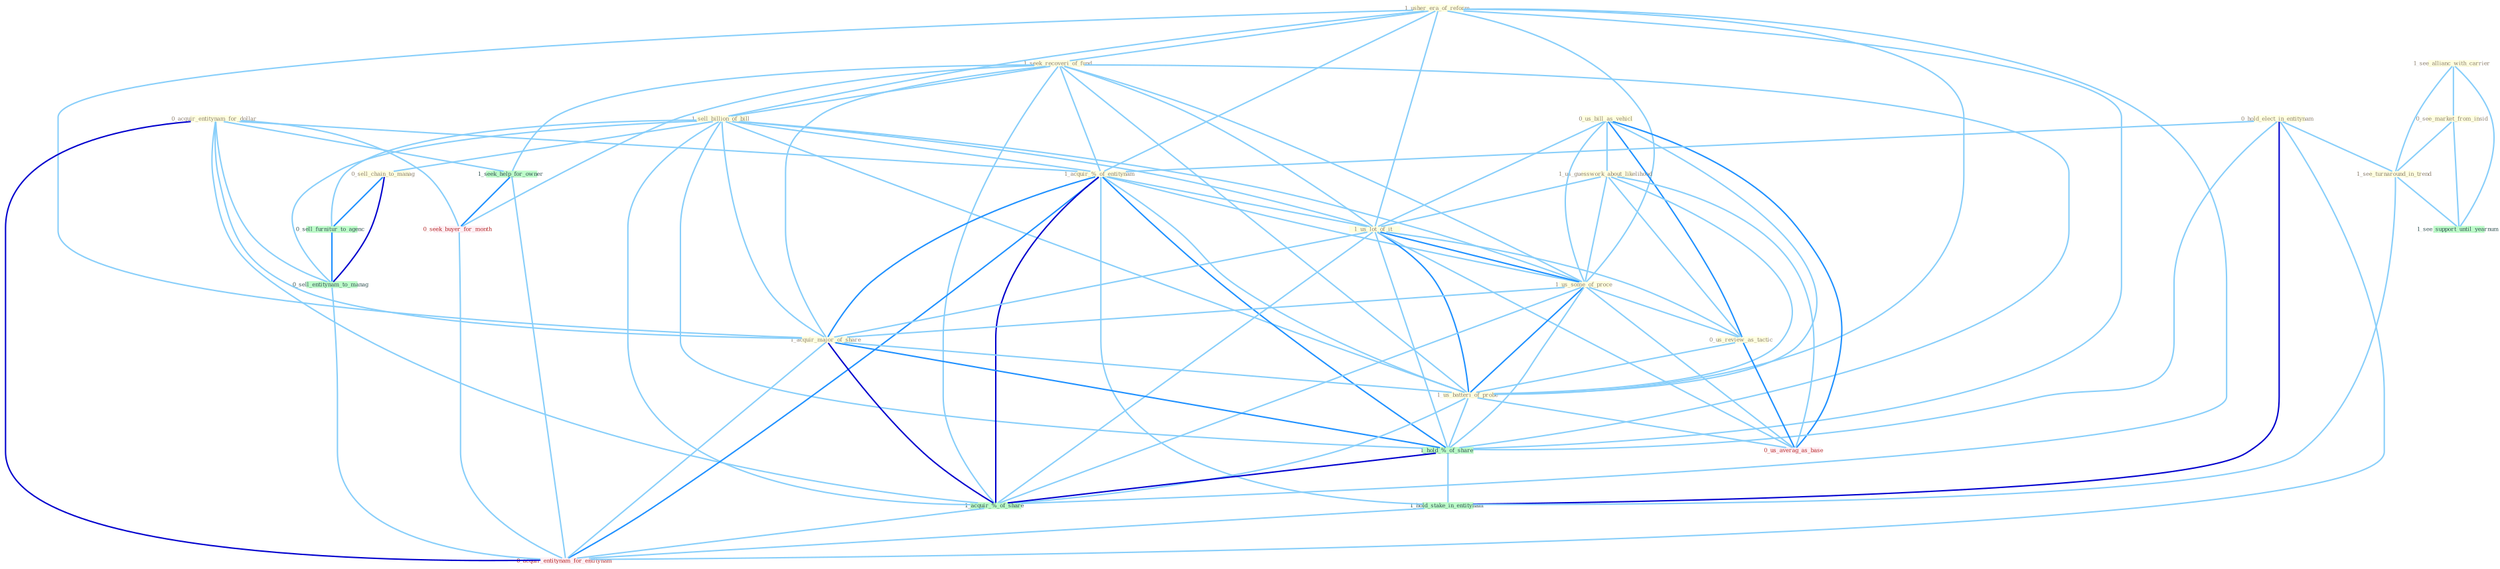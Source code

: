 Graph G{ 
    node
    [shape=polygon,style=filled,width=.5,height=.06,color="#BDFCC9",fixedsize=true,fontsize=4,
    fontcolor="#2f4f4f"];
    {node
    [color="#ffffe0", fontcolor="#8b7d6b"] "1_usher_era_of_reform " "1_see_allianc_with_carrier " "0_acquir_entitynam_for_dollar " "1_seek_recoveri_of_fund " "1_sell_billion_of_bill " "0_us_bill_as_vehicl " "0_hold_elect_in_entitynam " "0_sell_chain_to_manag " "1_us_guesswork_about_likelihood " "0_see_market_from_insid " "1_acquir_%_of_entitynam " "1_us_lot_of_it " "1_see_turnaround_in_trend " "1_us_some_of_proce " "1_acquir_major_of_share " "0_us_review_as_tactic " "1_us_batteri_of_probe "}
{node [color="#fff0f5", fontcolor="#b22222"] "0_seek_buyer_for_month " "0_us_averag_as_base " "0_acquir_entitynam_for_entitynam "}
edge [color="#B0E2FF"];

	"1_usher_era_of_reform " -- "1_seek_recoveri_of_fund " [w="1", color="#87cefa" ];
	"1_usher_era_of_reform " -- "1_sell_billion_of_bill " [w="1", color="#87cefa" ];
	"1_usher_era_of_reform " -- "1_acquir_%_of_entitynam " [w="1", color="#87cefa" ];
	"1_usher_era_of_reform " -- "1_us_lot_of_it " [w="1", color="#87cefa" ];
	"1_usher_era_of_reform " -- "1_us_some_of_proce " [w="1", color="#87cefa" ];
	"1_usher_era_of_reform " -- "1_acquir_major_of_share " [w="1", color="#87cefa" ];
	"1_usher_era_of_reform " -- "1_us_batteri_of_probe " [w="1", color="#87cefa" ];
	"1_usher_era_of_reform " -- "1_hold_%_of_share " [w="1", color="#87cefa" ];
	"1_usher_era_of_reform " -- "1_acquir_%_of_share " [w="1", color="#87cefa" ];
	"1_see_allianc_with_carrier " -- "0_see_market_from_insid " [w="1", color="#87cefa" ];
	"1_see_allianc_with_carrier " -- "1_see_turnaround_in_trend " [w="1", color="#87cefa" ];
	"1_see_allianc_with_carrier " -- "1_see_support_until_yearnum " [w="1", color="#87cefa" ];
	"0_acquir_entitynam_for_dollar " -- "1_acquir_%_of_entitynam " [w="1", color="#87cefa" ];
	"0_acquir_entitynam_for_dollar " -- "1_acquir_major_of_share " [w="1", color="#87cefa" ];
	"0_acquir_entitynam_for_dollar " -- "1_seek_help_for_owner " [w="1", color="#87cefa" ];
	"0_acquir_entitynam_for_dollar " -- "0_seek_buyer_for_month " [w="1", color="#87cefa" ];
	"0_acquir_entitynam_for_dollar " -- "1_acquir_%_of_share " [w="1", color="#87cefa" ];
	"0_acquir_entitynam_for_dollar " -- "0_sell_entitynam_to_manag " [w="1", color="#87cefa" ];
	"0_acquir_entitynam_for_dollar " -- "0_acquir_entitynam_for_entitynam " [w="3", color="#0000cd" , len=0.6];
	"1_seek_recoveri_of_fund " -- "1_sell_billion_of_bill " [w="1", color="#87cefa" ];
	"1_seek_recoveri_of_fund " -- "1_acquir_%_of_entitynam " [w="1", color="#87cefa" ];
	"1_seek_recoveri_of_fund " -- "1_us_lot_of_it " [w="1", color="#87cefa" ];
	"1_seek_recoveri_of_fund " -- "1_us_some_of_proce " [w="1", color="#87cefa" ];
	"1_seek_recoveri_of_fund " -- "1_acquir_major_of_share " [w="1", color="#87cefa" ];
	"1_seek_recoveri_of_fund " -- "1_us_batteri_of_probe " [w="1", color="#87cefa" ];
	"1_seek_recoveri_of_fund " -- "1_hold_%_of_share " [w="1", color="#87cefa" ];
	"1_seek_recoveri_of_fund " -- "1_seek_help_for_owner " [w="1", color="#87cefa" ];
	"1_seek_recoveri_of_fund " -- "0_seek_buyer_for_month " [w="1", color="#87cefa" ];
	"1_seek_recoveri_of_fund " -- "1_acquir_%_of_share " [w="1", color="#87cefa" ];
	"1_sell_billion_of_bill " -- "0_sell_chain_to_manag " [w="1", color="#87cefa" ];
	"1_sell_billion_of_bill " -- "1_acquir_%_of_entitynam " [w="1", color="#87cefa" ];
	"1_sell_billion_of_bill " -- "1_us_lot_of_it " [w="1", color="#87cefa" ];
	"1_sell_billion_of_bill " -- "1_us_some_of_proce " [w="1", color="#87cefa" ];
	"1_sell_billion_of_bill " -- "1_acquir_major_of_share " [w="1", color="#87cefa" ];
	"1_sell_billion_of_bill " -- "1_us_batteri_of_probe " [w="1", color="#87cefa" ];
	"1_sell_billion_of_bill " -- "1_hold_%_of_share " [w="1", color="#87cefa" ];
	"1_sell_billion_of_bill " -- "1_acquir_%_of_share " [w="1", color="#87cefa" ];
	"1_sell_billion_of_bill " -- "0_sell_furnitur_to_agenc " [w="1", color="#87cefa" ];
	"1_sell_billion_of_bill " -- "0_sell_entitynam_to_manag " [w="1", color="#87cefa" ];
	"0_us_bill_as_vehicl " -- "1_us_guesswork_about_likelihood " [w="1", color="#87cefa" ];
	"0_us_bill_as_vehicl " -- "1_us_lot_of_it " [w="1", color="#87cefa" ];
	"0_us_bill_as_vehicl " -- "1_us_some_of_proce " [w="1", color="#87cefa" ];
	"0_us_bill_as_vehicl " -- "0_us_review_as_tactic " [w="2", color="#1e90ff" , len=0.8];
	"0_us_bill_as_vehicl " -- "1_us_batteri_of_probe " [w="1", color="#87cefa" ];
	"0_us_bill_as_vehicl " -- "0_us_averag_as_base " [w="2", color="#1e90ff" , len=0.8];
	"0_hold_elect_in_entitynam " -- "1_acquir_%_of_entitynam " [w="1", color="#87cefa" ];
	"0_hold_elect_in_entitynam " -- "1_see_turnaround_in_trend " [w="1", color="#87cefa" ];
	"0_hold_elect_in_entitynam " -- "1_hold_%_of_share " [w="1", color="#87cefa" ];
	"0_hold_elect_in_entitynam " -- "1_hold_stake_in_entitynam " [w="3", color="#0000cd" , len=0.6];
	"0_hold_elect_in_entitynam " -- "0_acquir_entitynam_for_entitynam " [w="1", color="#87cefa" ];
	"0_sell_chain_to_manag " -- "0_sell_furnitur_to_agenc " [w="2", color="#1e90ff" , len=0.8];
	"0_sell_chain_to_manag " -- "0_sell_entitynam_to_manag " [w="3", color="#0000cd" , len=0.6];
	"1_us_guesswork_about_likelihood " -- "1_us_lot_of_it " [w="1", color="#87cefa" ];
	"1_us_guesswork_about_likelihood " -- "1_us_some_of_proce " [w="1", color="#87cefa" ];
	"1_us_guesswork_about_likelihood " -- "0_us_review_as_tactic " [w="1", color="#87cefa" ];
	"1_us_guesswork_about_likelihood " -- "1_us_batteri_of_probe " [w="1", color="#87cefa" ];
	"1_us_guesswork_about_likelihood " -- "0_us_averag_as_base " [w="1", color="#87cefa" ];
	"0_see_market_from_insid " -- "1_see_turnaround_in_trend " [w="1", color="#87cefa" ];
	"0_see_market_from_insid " -- "1_see_support_until_yearnum " [w="1", color="#87cefa" ];
	"1_acquir_%_of_entitynam " -- "1_us_lot_of_it " [w="1", color="#87cefa" ];
	"1_acquir_%_of_entitynam " -- "1_us_some_of_proce " [w="1", color="#87cefa" ];
	"1_acquir_%_of_entitynam " -- "1_acquir_major_of_share " [w="2", color="#1e90ff" , len=0.8];
	"1_acquir_%_of_entitynam " -- "1_us_batteri_of_probe " [w="1", color="#87cefa" ];
	"1_acquir_%_of_entitynam " -- "1_hold_%_of_share " [w="2", color="#1e90ff" , len=0.8];
	"1_acquir_%_of_entitynam " -- "1_hold_stake_in_entitynam " [w="1", color="#87cefa" ];
	"1_acquir_%_of_entitynam " -- "1_acquir_%_of_share " [w="3", color="#0000cd" , len=0.6];
	"1_acquir_%_of_entitynam " -- "0_acquir_entitynam_for_entitynam " [w="2", color="#1e90ff" , len=0.8];
	"1_us_lot_of_it " -- "1_us_some_of_proce " [w="2", color="#1e90ff" , len=0.8];
	"1_us_lot_of_it " -- "1_acquir_major_of_share " [w="1", color="#87cefa" ];
	"1_us_lot_of_it " -- "0_us_review_as_tactic " [w="1", color="#87cefa" ];
	"1_us_lot_of_it " -- "1_us_batteri_of_probe " [w="2", color="#1e90ff" , len=0.8];
	"1_us_lot_of_it " -- "1_hold_%_of_share " [w="1", color="#87cefa" ];
	"1_us_lot_of_it " -- "1_acquir_%_of_share " [w="1", color="#87cefa" ];
	"1_us_lot_of_it " -- "0_us_averag_as_base " [w="1", color="#87cefa" ];
	"1_see_turnaround_in_trend " -- "1_hold_stake_in_entitynam " [w="1", color="#87cefa" ];
	"1_see_turnaround_in_trend " -- "1_see_support_until_yearnum " [w="1", color="#87cefa" ];
	"1_us_some_of_proce " -- "1_acquir_major_of_share " [w="1", color="#87cefa" ];
	"1_us_some_of_proce " -- "0_us_review_as_tactic " [w="1", color="#87cefa" ];
	"1_us_some_of_proce " -- "1_us_batteri_of_probe " [w="2", color="#1e90ff" , len=0.8];
	"1_us_some_of_proce " -- "1_hold_%_of_share " [w="1", color="#87cefa" ];
	"1_us_some_of_proce " -- "1_acquir_%_of_share " [w="1", color="#87cefa" ];
	"1_us_some_of_proce " -- "0_us_averag_as_base " [w="1", color="#87cefa" ];
	"1_acquir_major_of_share " -- "1_us_batteri_of_probe " [w="1", color="#87cefa" ];
	"1_acquir_major_of_share " -- "1_hold_%_of_share " [w="2", color="#1e90ff" , len=0.8];
	"1_acquir_major_of_share " -- "1_acquir_%_of_share " [w="3", color="#0000cd" , len=0.6];
	"1_acquir_major_of_share " -- "0_acquir_entitynam_for_entitynam " [w="1", color="#87cefa" ];
	"0_us_review_as_tactic " -- "1_us_batteri_of_probe " [w="1", color="#87cefa" ];
	"0_us_review_as_tactic " -- "0_us_averag_as_base " [w="2", color="#1e90ff" , len=0.8];
	"1_us_batteri_of_probe " -- "1_hold_%_of_share " [w="1", color="#87cefa" ];
	"1_us_batteri_of_probe " -- "1_acquir_%_of_share " [w="1", color="#87cefa" ];
	"1_us_batteri_of_probe " -- "0_us_averag_as_base " [w="1", color="#87cefa" ];
	"1_hold_%_of_share " -- "1_hold_stake_in_entitynam " [w="1", color="#87cefa" ];
	"1_hold_%_of_share " -- "1_acquir_%_of_share " [w="3", color="#0000cd" , len=0.6];
	"1_hold_stake_in_entitynam " -- "0_acquir_entitynam_for_entitynam " [w="1", color="#87cefa" ];
	"1_seek_help_for_owner " -- "0_seek_buyer_for_month " [w="2", color="#1e90ff" , len=0.8];
	"1_seek_help_for_owner " -- "0_acquir_entitynam_for_entitynam " [w="1", color="#87cefa" ];
	"0_seek_buyer_for_month " -- "0_acquir_entitynam_for_entitynam " [w="1", color="#87cefa" ];
	"1_acquir_%_of_share " -- "0_acquir_entitynam_for_entitynam " [w="1", color="#87cefa" ];
	"0_sell_furnitur_to_agenc " -- "0_sell_entitynam_to_manag " [w="2", color="#1e90ff" , len=0.8];
	"0_sell_entitynam_to_manag " -- "0_acquir_entitynam_for_entitynam " [w="1", color="#87cefa" ];
}
